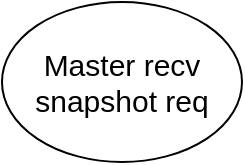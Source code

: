 <mxfile version="13.6.9" type="github">
  <diagram id="vguHIWiOaxnCjFPLqQ26" name="Page-1">
    <mxGraphModel dx="1422" dy="745" grid="1" gridSize="10" guides="1" tooltips="1" connect="1" arrows="1" fold="1" page="1" pageScale="1" pageWidth="827" pageHeight="1169" math="0" shadow="0">
      <root>
        <mxCell id="0" />
        <mxCell id="1" parent="0" />
        <mxCell id="HJXHM5gThBq5zjt-Drg2-1" value="&lt;font style=&quot;font-size: 15px&quot;&gt;Master recv&lt;br&gt;snapshot req&lt;/font&gt;" style="ellipse;whiteSpace=wrap;html=1;" vertex="1" parent="1">
          <mxGeometry x="200" y="50" width="120" height="80" as="geometry" />
        </mxCell>
      </root>
    </mxGraphModel>
  </diagram>
</mxfile>

